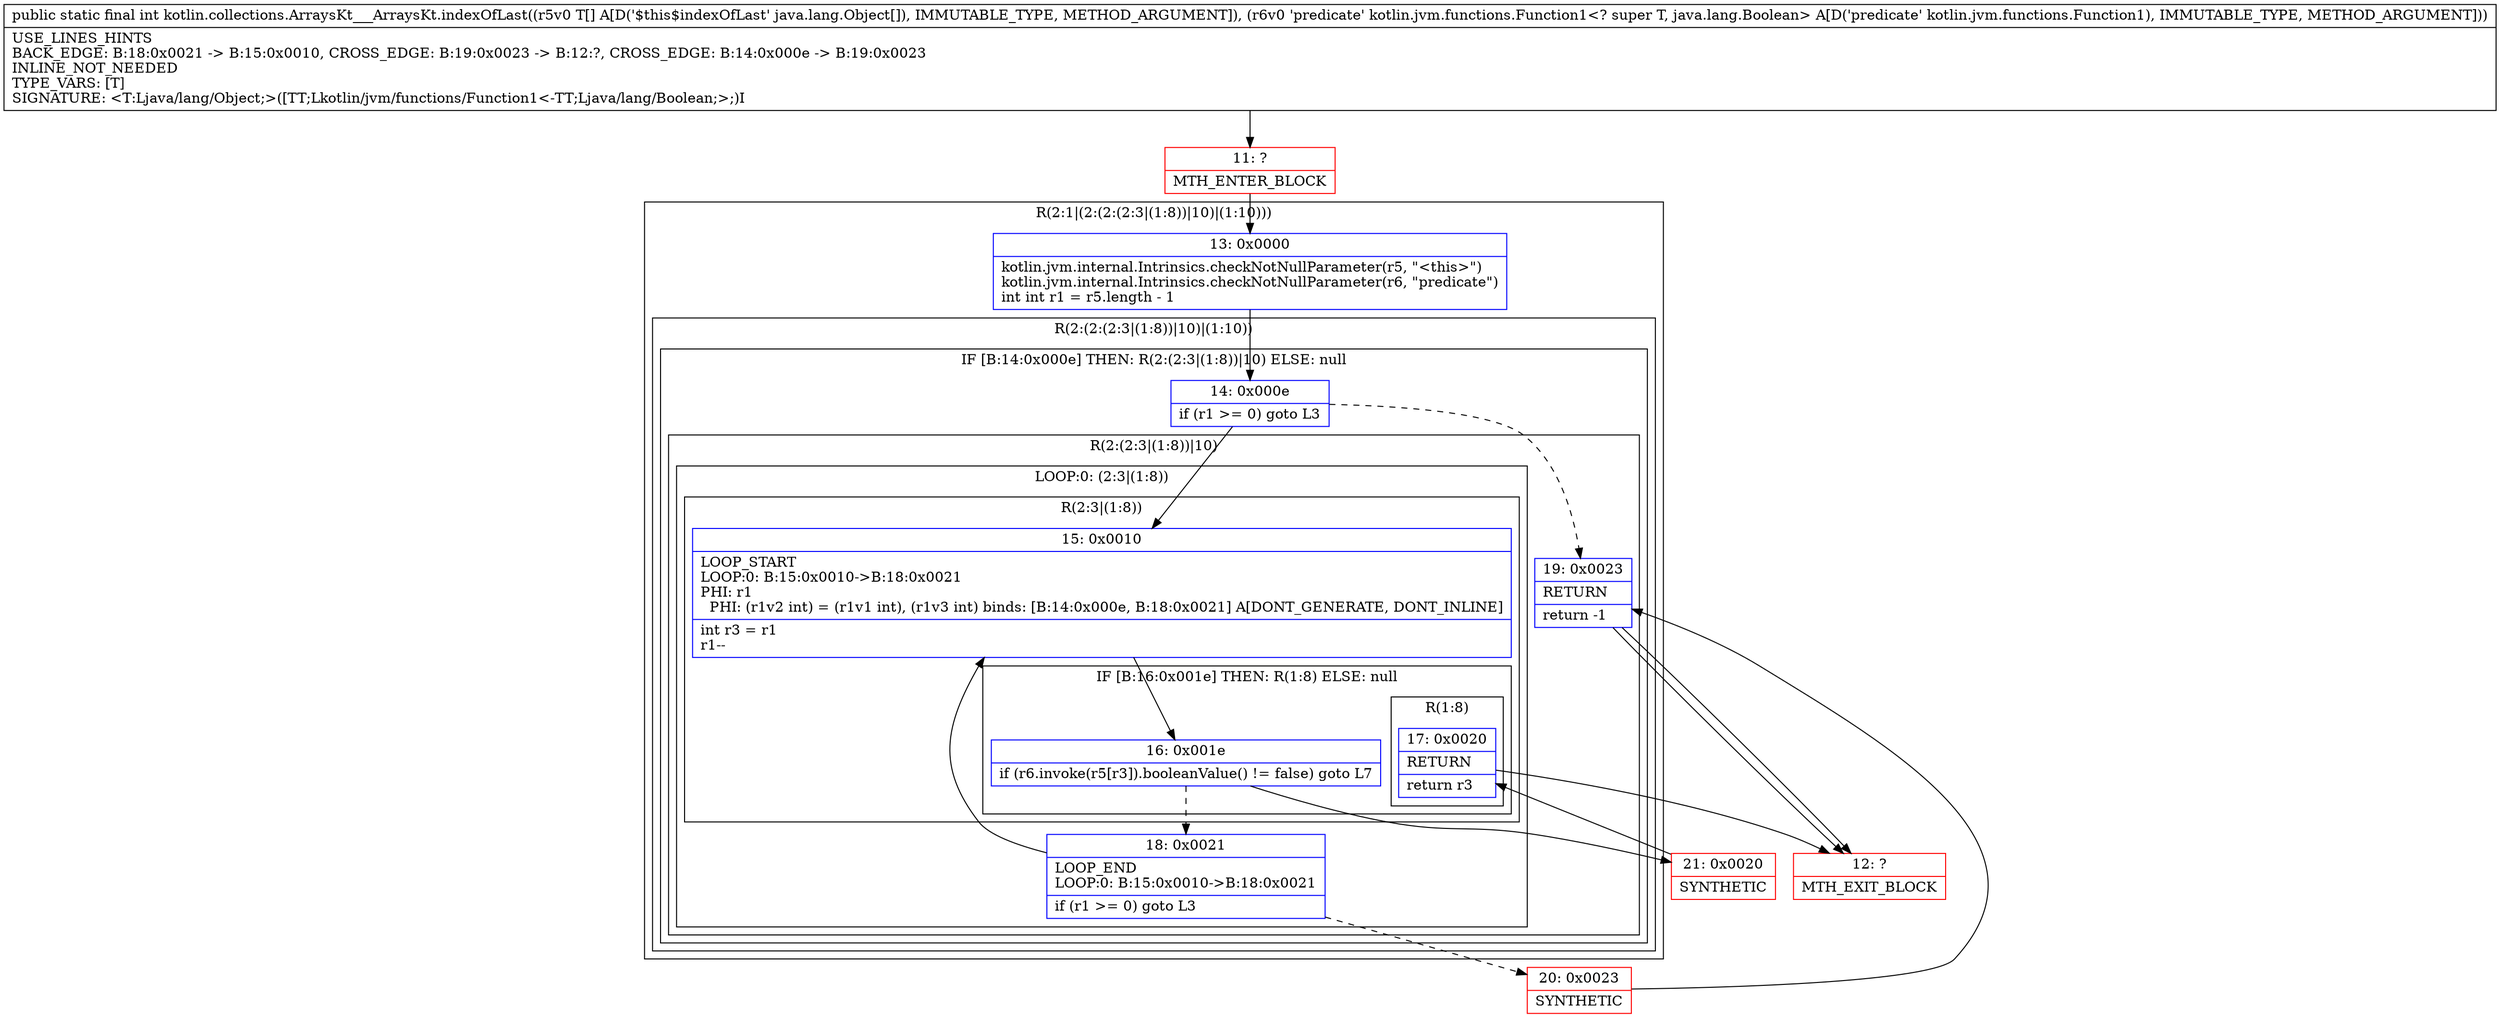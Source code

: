digraph "CFG forkotlin.collections.ArraysKt___ArraysKt.indexOfLast([Ljava\/lang\/Object;Lkotlin\/jvm\/functions\/Function1;)I" {
subgraph cluster_Region_1074715610 {
label = "R(2:1|(2:(2:(2:3|(1:8))|10)|(1:10)))";
node [shape=record,color=blue];
Node_13 [shape=record,label="{13\:\ 0x0000|kotlin.jvm.internal.Intrinsics.checkNotNullParameter(r5, \"\<this\>\")\lkotlin.jvm.internal.Intrinsics.checkNotNullParameter(r6, \"predicate\")\lint int r1 = r5.length \- 1\l}"];
subgraph cluster_Region_1640943850 {
label = "R(2:(2:(2:3|(1:8))|10)|(1:10))";
node [shape=record,color=blue];
subgraph cluster_IfRegion_1061141757 {
label = "IF [B:14:0x000e] THEN: R(2:(2:3|(1:8))|10) ELSE: null";
node [shape=record,color=blue];
Node_14 [shape=record,label="{14\:\ 0x000e|if (r1 \>= 0) goto L3\l}"];
subgraph cluster_Region_1032679573 {
label = "R(2:(2:3|(1:8))|10)";
node [shape=record,color=blue];
subgraph cluster_LoopRegion_209669285 {
label = "LOOP:0: (2:3|(1:8))";
node [shape=record,color=blue];
Node_18 [shape=record,label="{18\:\ 0x0021|LOOP_END\lLOOP:0: B:15:0x0010\-\>B:18:0x0021\l|if (r1 \>= 0) goto L3\l}"];
subgraph cluster_Region_1082458032 {
label = "R(2:3|(1:8))";
node [shape=record,color=blue];
Node_15 [shape=record,label="{15\:\ 0x0010|LOOP_START\lLOOP:0: B:15:0x0010\-\>B:18:0x0021\lPHI: r1 \l  PHI: (r1v2 int) = (r1v1 int), (r1v3 int) binds: [B:14:0x000e, B:18:0x0021] A[DONT_GENERATE, DONT_INLINE]\l|int r3 = r1\lr1\-\-\l}"];
subgraph cluster_IfRegion_974755579 {
label = "IF [B:16:0x001e] THEN: R(1:8) ELSE: null";
node [shape=record,color=blue];
Node_16 [shape=record,label="{16\:\ 0x001e|if (r6.invoke(r5[r3]).booleanValue() != false) goto L7\l}"];
subgraph cluster_Region_1569163127 {
label = "R(1:8)";
node [shape=record,color=blue];
Node_17 [shape=record,label="{17\:\ 0x0020|RETURN\l|return r3\l}"];
}
}
}
}
Node_19 [shape=record,label="{19\:\ 0x0023|RETURN\l|return \-1\l}"];
}
}
subgraph cluster_Region_732488864 {
label = "R(1:10)";
node [shape=record,color=blue];
Node_19 [shape=record,label="{19\:\ 0x0023|RETURN\l|return \-1\l}"];
}
}
}
Node_11 [shape=record,color=red,label="{11\:\ ?|MTH_ENTER_BLOCK\l}"];
Node_20 [shape=record,color=red,label="{20\:\ 0x0023|SYNTHETIC\l}"];
Node_21 [shape=record,color=red,label="{21\:\ 0x0020|SYNTHETIC\l}"];
Node_12 [shape=record,color=red,label="{12\:\ ?|MTH_EXIT_BLOCK\l}"];
MethodNode[shape=record,label="{public static final int kotlin.collections.ArraysKt___ArraysKt.indexOfLast((r5v0 T[] A[D('$this$indexOfLast' java.lang.Object[]), IMMUTABLE_TYPE, METHOD_ARGUMENT]), (r6v0 'predicate' kotlin.jvm.functions.Function1\<? super T, java.lang.Boolean\> A[D('predicate' kotlin.jvm.functions.Function1), IMMUTABLE_TYPE, METHOD_ARGUMENT]))  | USE_LINES_HINTS\lBACK_EDGE: B:18:0x0021 \-\> B:15:0x0010, CROSS_EDGE: B:19:0x0023 \-\> B:12:?, CROSS_EDGE: B:14:0x000e \-\> B:19:0x0023\lINLINE_NOT_NEEDED\lTYPE_VARS: [T]\lSIGNATURE: \<T:Ljava\/lang\/Object;\>([TT;Lkotlin\/jvm\/functions\/Function1\<\-TT;Ljava\/lang\/Boolean;\>;)I\l}"];
MethodNode -> Node_11;Node_13 -> Node_14;
Node_14 -> Node_15;
Node_14 -> Node_19[style=dashed];
Node_18 -> Node_15;
Node_18 -> Node_20[style=dashed];
Node_15 -> Node_16;
Node_16 -> Node_18[style=dashed];
Node_16 -> Node_21;
Node_17 -> Node_12;
Node_19 -> Node_12;
Node_19 -> Node_12;
Node_11 -> Node_13;
Node_20 -> Node_19;
Node_21 -> Node_17;
}

